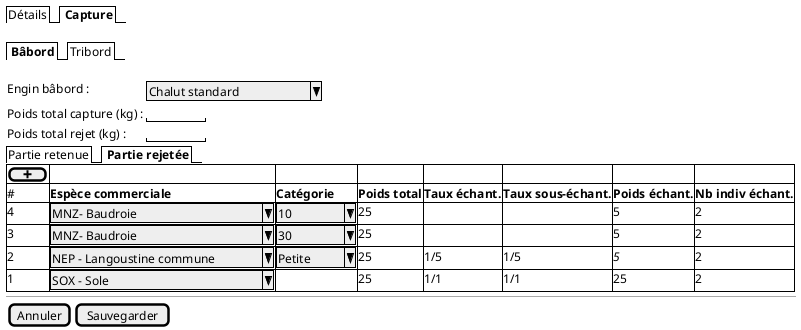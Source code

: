 @startsalt
{

  {/  Détails | <b> Capture }

  .


  {/ <b> Bâbord | Tribord }

  .

    {
      Engin bâbord : { ^ Chalut standard    ^ }
      Poids total capture (kg) :  | "       "
      Poids total rejet (kg) :  | "       "
    }

    {/ Partie retenue | <b> Partie rejetée }
	{#
      [ <&plus> ] |  .              | . | . | . | . | . | .
       # | <b>Espèce commerciale     | <b>Catégorie | <b>Poids total     |  <b>Taux échant.  | <b>Taux sous-échant.  | <b>Poids échant. | <b>Nb indiv échant.
       4 | ^MNZ- Baudroie             ^ | ^     10 ^ | 25   |  .   | . |   5  | 2
       3 | ^MNZ- Baudroie             ^ | ^     30 ^ | 25   |  .   | . |   5  | 2
       2 | ^NEP - Langoustine commune ^ | ^ Petite ^ | 25   |  1/5 | 1/5 | <i>5 | 2
       1 | ^SOX - Sole                ^ | . |  25   |  1/1 | 1/1 | 25   | 2
    }

  --

  {
    [Annuler] | [Sauvegarder]
  }
}
@endsalt
